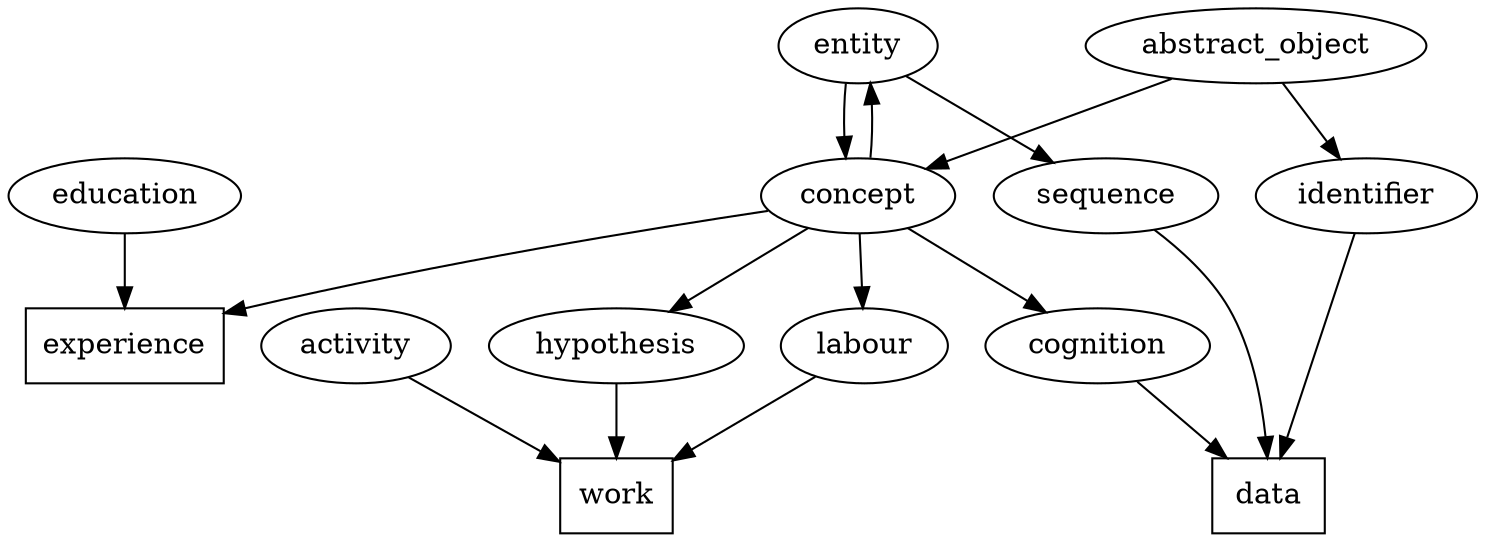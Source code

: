 digraph G {
"cognition" -> "data"
"data" [shape=rectangle]
"sequence" -> "data"
"data" [shape=rectangle]
"identifier" -> "data"
"data" [shape=rectangle]
"concept" -> "cognition"
"abstract_object" -> "concept"
"entity" -> "concept"
"entity" -> "sequence"
"concept" -> "entity"
"abstract_object" -> "identifier"
"education" -> "experience"
"experience" [shape=rectangle]
"concept" -> "experience"
"experience" [shape=rectangle]
"activity" -> "work"
"work" [shape=rectangle]
"hypothesis" -> "work"
"work" [shape=rectangle]
"labour" -> "work"
"work" [shape=rectangle]
"concept" -> "hypothesis"
"concept" -> "labour"
"sequence"
"identifier"
"concept"
"entity"
"abstract_object"
"experience"
"experience" [shape=rectangle]
"education"
"work"
"work" [shape=rectangle]
"activity"
"hypothesis"
"labour"
"cognition"
"identifier"
"concept"
"entity"
"abstract_object"
"experience"
"experience" [shape=rectangle]
"education"
"work"
"work" [shape=rectangle]
"activity"
"hypothesis"
"labour"
"cognition"
"sequence"
"concept"
"entity"
"abstract_object"
"experience"
"experience" [shape=rectangle]
"education"
"work"
"work" [shape=rectangle]
"activity"
"hypothesis"
"labour"
"data"
"data" [shape=rectangle]
"sequence"
"identifier"
"entity"
"abstract_object"
"experience"
"experience" [shape=rectangle]
"education"
"work"
"work" [shape=rectangle]
"activity"
"hypothesis"
"labour"
"data"
"data" [shape=rectangle]
"cognition"
"sequence"
"identifier"
"entity"
"experience"
"experience" [shape=rectangle]
"education"
"work"
"work" [shape=rectangle]
"activity"
"hypothesis"
"labour"
"data"
"data" [shape=rectangle]
"cognition"
"sequence"
"identifier"
"abstract_object"
"experience"
"experience" [shape=rectangle]
"education"
"work"
"work" [shape=rectangle]
"activity"
"hypothesis"
"labour"
"data"
"data" [shape=rectangle]
"cognition"
"identifier"
"concept"
"abstract_object"
"experience"
"experience" [shape=rectangle]
"education"
"work"
"work" [shape=rectangle]
"activity"
"hypothesis"
"labour"
"data"
"data" [shape=rectangle]
"cognition"
"sequence"
"identifier"
"abstract_object"
"experience"
"experience" [shape=rectangle]
"education"
"work"
"work" [shape=rectangle]
"activity"
"hypothesis"
"labour"
"data"
"data" [shape=rectangle]
"cognition"
"sequence"
"concept"
"entity"
"experience"
"experience" [shape=rectangle]
"education"
"work"
"work" [shape=rectangle]
"activity"
"hypothesis"
"labour"
"data"
"data" [shape=rectangle]
"cognition"
"sequence"
"identifier"
"concept"
"entity"
"abstract_object"
"work"
"work" [shape=rectangle]
"activity"
"hypothesis"
"labour"
"data"
"data" [shape=rectangle]
"cognition"
"sequence"
"identifier"
"entity"
"abstract_object"
"education"
"work"
"work" [shape=rectangle]
"activity"
"hypothesis"
"labour"
"data"
"data" [shape=rectangle]
"cognition"
"sequence"
"identifier"
"concept"
"entity"
"abstract_object"
"experience"
"experience" [shape=rectangle]
"education"
"hypothesis"
"labour"
"data"
"data" [shape=rectangle]
"cognition"
"sequence"
"identifier"
"concept"
"entity"
"abstract_object"
"experience"
"experience" [shape=rectangle]
"education"
"activity"
"labour"
"data"
"data" [shape=rectangle]
"cognition"
"sequence"
"identifier"
"concept"
"entity"
"abstract_object"
"experience"
"experience" [shape=rectangle]
"education"
"activity"
"hypothesis"
"data"
"data" [shape=rectangle]
"cognition"
"sequence"
"identifier"
"entity"
"abstract_object"
"experience"
"experience" [shape=rectangle]
"education"
"work"
"work" [shape=rectangle]
"activity"
"labour"
"data"
"data" [shape=rectangle]
"cognition"
"sequence"
"identifier"
"entity"
"abstract_object"
"experience"
"experience" [shape=rectangle]
"education"
"work"
"work" [shape=rectangle]
"activity"
"hypothesis"
}

